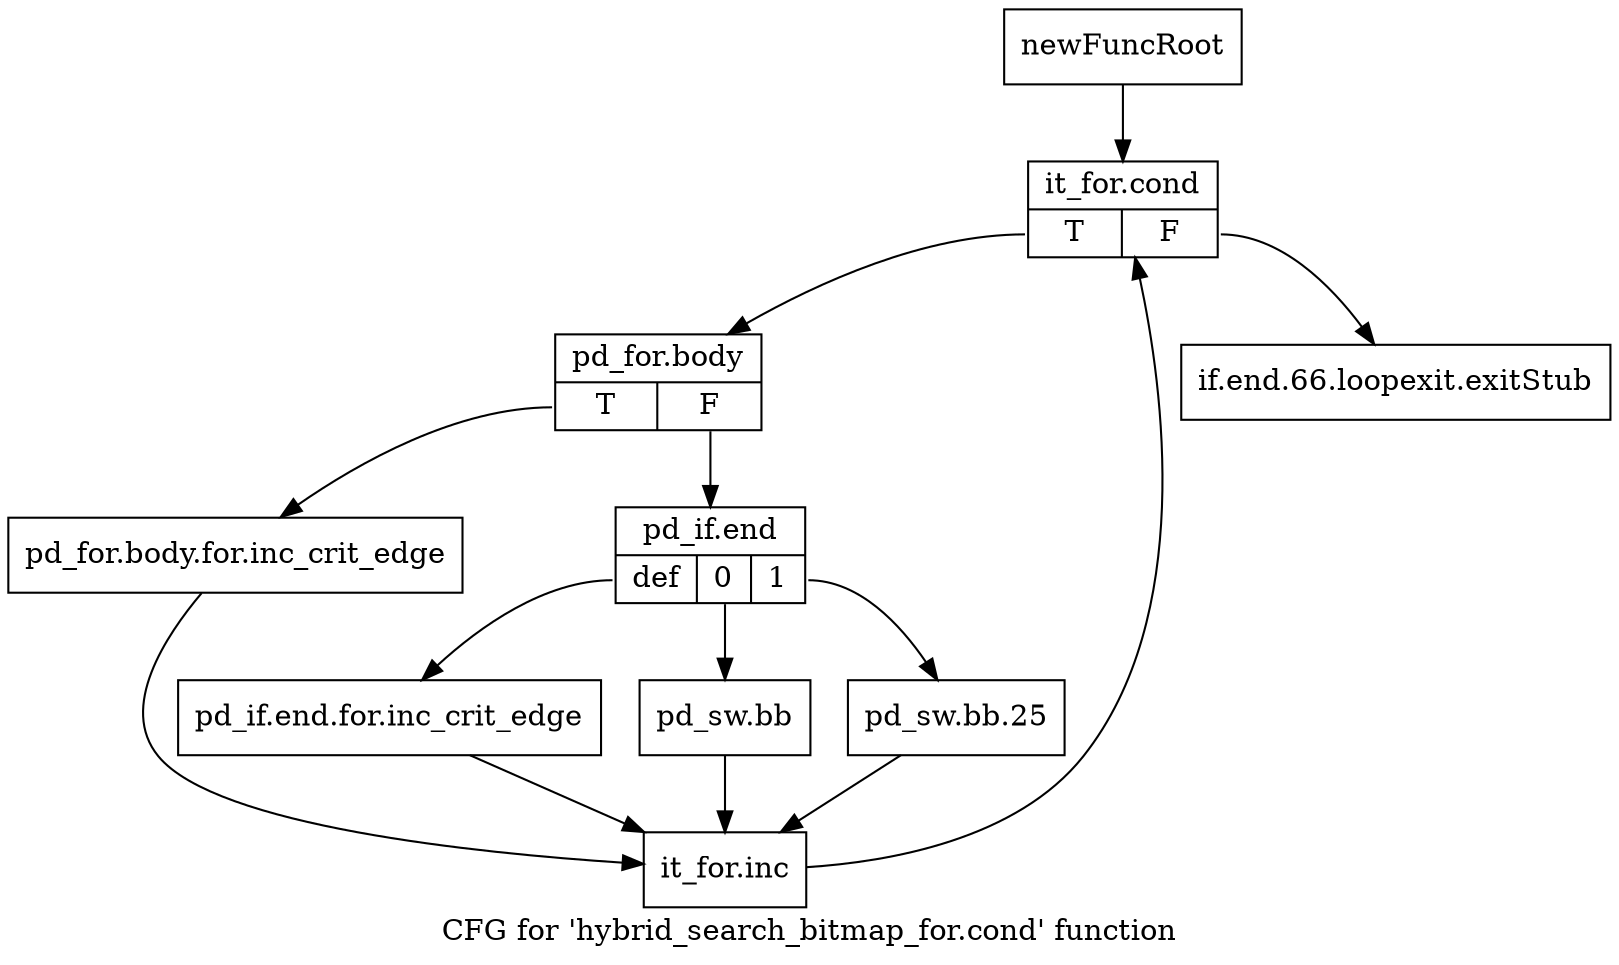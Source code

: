 digraph "CFG for 'hybrid_search_bitmap_for.cond' function" {
	label="CFG for 'hybrid_search_bitmap_for.cond' function";

	Node0xaaf1de0 [shape=record,label="{newFuncRoot}"];
	Node0xaaf1de0 -> Node0xaaf5c40;
	Node0xaaf5bf0 [shape=record,label="{if.end.66.loopexit.exitStub}"];
	Node0xaaf5c40 [shape=record,label="{it_for.cond|{<s0>T|<s1>F}}"];
	Node0xaaf5c40:s0 -> Node0xaaf5c90;
	Node0xaaf5c40:s1 -> Node0xaaf5bf0;
	Node0xaaf5c90 [shape=record,label="{pd_for.body|{<s0>T|<s1>F}}"];
	Node0xaaf5c90:s0 -> Node0xaaf5e20;
	Node0xaaf5c90:s1 -> Node0xaaf5ce0;
	Node0xaaf5ce0 [shape=record,label="{pd_if.end|{<s0>def|<s1>0|<s2>1}}"];
	Node0xaaf5ce0:s0 -> Node0xaaf5dd0;
	Node0xaaf5ce0:s1 -> Node0xaaf5d80;
	Node0xaaf5ce0:s2 -> Node0xaaf5d30;
	Node0xaaf5d30 [shape=record,label="{pd_sw.bb.25}"];
	Node0xaaf5d30 -> Node0xaaf5e70;
	Node0xaaf5d80 [shape=record,label="{pd_sw.bb}"];
	Node0xaaf5d80 -> Node0xaaf5e70;
	Node0xaaf5dd0 [shape=record,label="{pd_if.end.for.inc_crit_edge}"];
	Node0xaaf5dd0 -> Node0xaaf5e70;
	Node0xaaf5e20 [shape=record,label="{pd_for.body.for.inc_crit_edge}"];
	Node0xaaf5e20 -> Node0xaaf5e70;
	Node0xaaf5e70 [shape=record,label="{it_for.inc}"];
	Node0xaaf5e70 -> Node0xaaf5c40;
}
